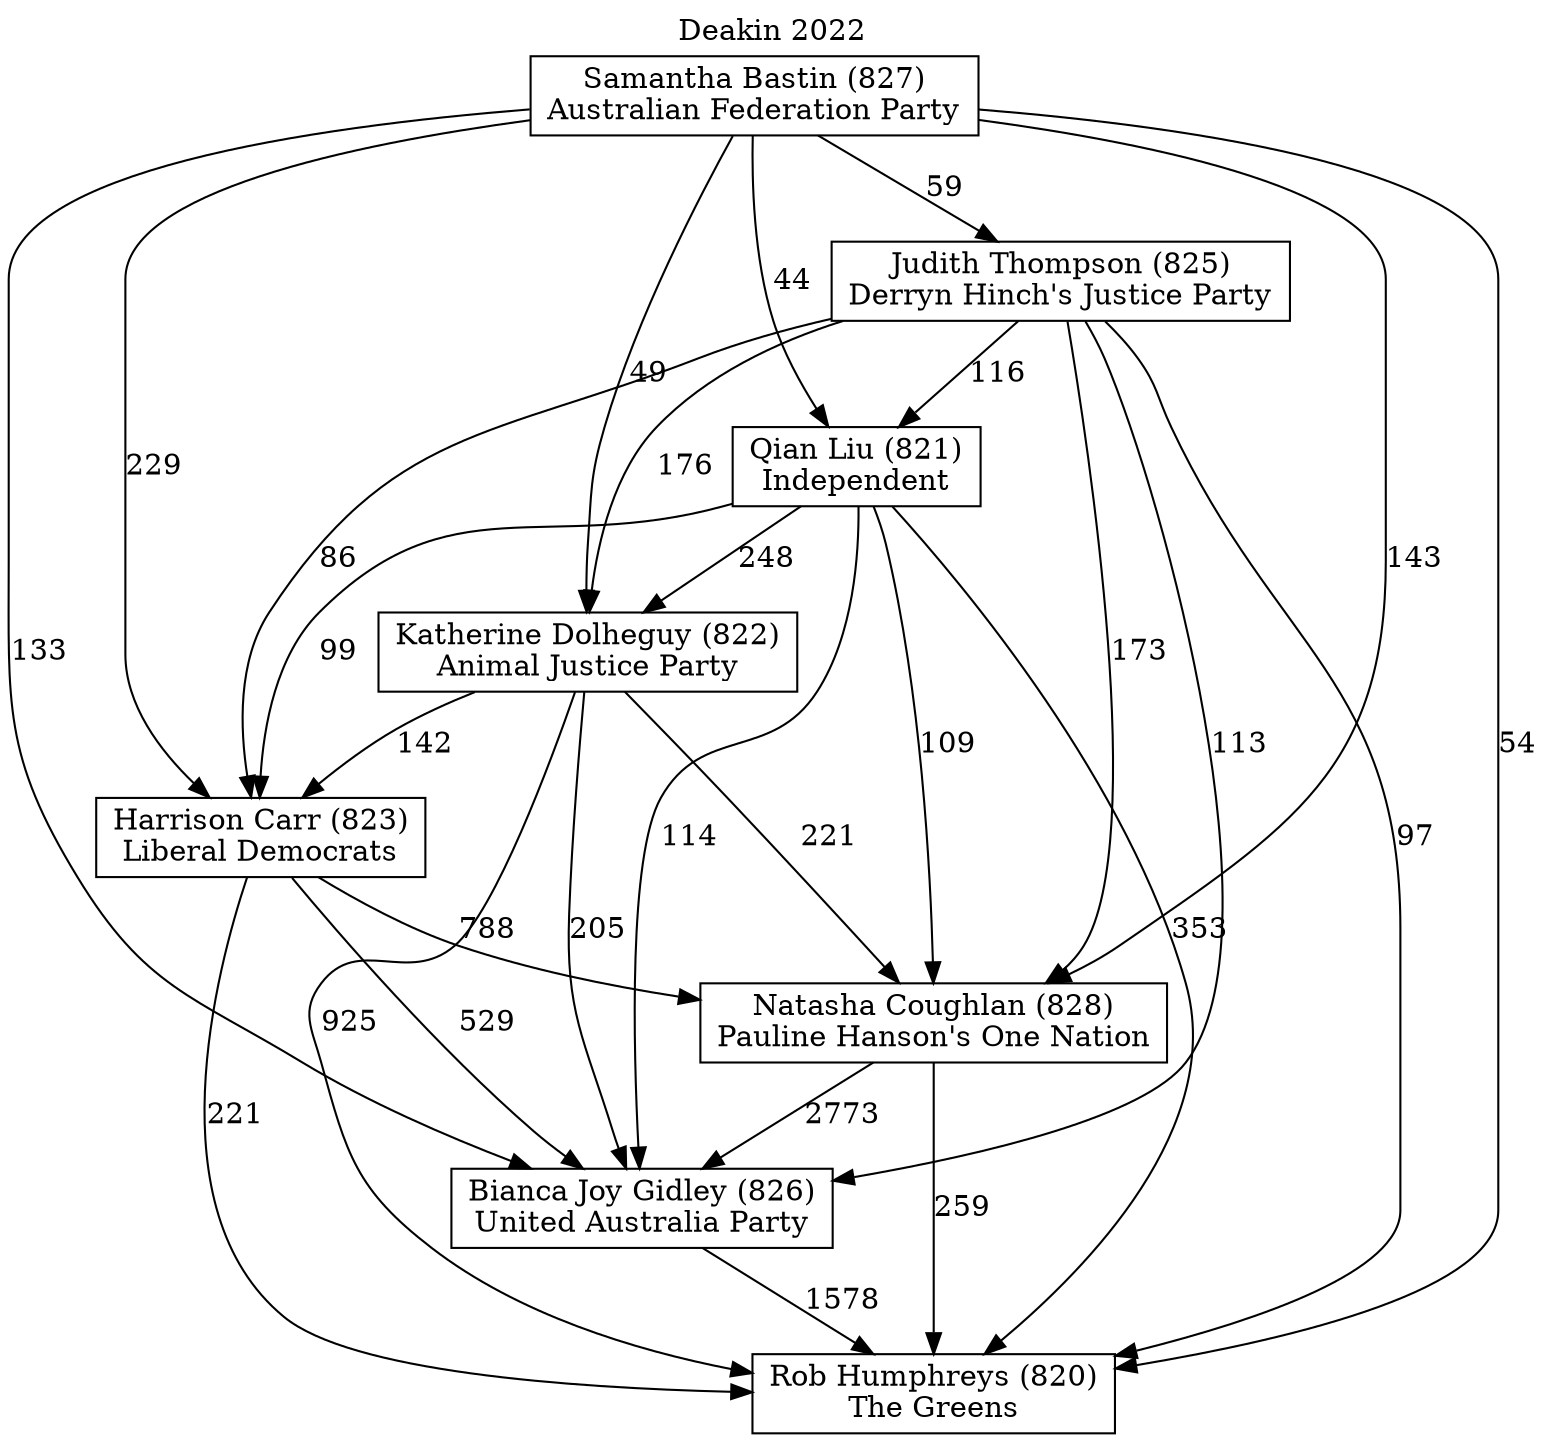 // House preference flow
digraph "Rob Humphreys (820)_Deakin_2022" {
	graph [label="Deakin 2022" labelloc=t]
	node [shape=box]
	"Rob Humphreys (820)" [label="Rob Humphreys (820)
The Greens"]
	"Bianca Joy Gidley (826)" [label="Bianca Joy Gidley (826)
United Australia Party"]
	"Natasha Coughlan (828)" [label="Natasha Coughlan (828)
Pauline Hanson's One Nation"]
	"Harrison Carr (823)" [label="Harrison Carr (823)
Liberal Democrats"]
	"Katherine Dolheguy (822)" [label="Katherine Dolheguy (822)
Animal Justice Party"]
	"Qian Liu (821)" [label="Qian Liu (821)
Independent"]
	"Judith Thompson (825)" [label="Judith Thompson (825)
Derryn Hinch's Justice Party"]
	"Samantha Bastin (827)" [label="Samantha Bastin (827)
Australian Federation Party"]
	"Rob Humphreys (820)" [label="Rob Humphreys (820)
The Greens"]
	"Natasha Coughlan (828)" [label="Natasha Coughlan (828)
Pauline Hanson's One Nation"]
	"Harrison Carr (823)" [label="Harrison Carr (823)
Liberal Democrats"]
	"Katherine Dolheguy (822)" [label="Katherine Dolheguy (822)
Animal Justice Party"]
	"Qian Liu (821)" [label="Qian Liu (821)
Independent"]
	"Judith Thompson (825)" [label="Judith Thompson (825)
Derryn Hinch's Justice Party"]
	"Samantha Bastin (827)" [label="Samantha Bastin (827)
Australian Federation Party"]
	"Rob Humphreys (820)" [label="Rob Humphreys (820)
The Greens"]
	"Harrison Carr (823)" [label="Harrison Carr (823)
Liberal Democrats"]
	"Katherine Dolheguy (822)" [label="Katherine Dolheguy (822)
Animal Justice Party"]
	"Qian Liu (821)" [label="Qian Liu (821)
Independent"]
	"Judith Thompson (825)" [label="Judith Thompson (825)
Derryn Hinch's Justice Party"]
	"Samantha Bastin (827)" [label="Samantha Bastin (827)
Australian Federation Party"]
	"Rob Humphreys (820)" [label="Rob Humphreys (820)
The Greens"]
	"Katherine Dolheguy (822)" [label="Katherine Dolheguy (822)
Animal Justice Party"]
	"Qian Liu (821)" [label="Qian Liu (821)
Independent"]
	"Judith Thompson (825)" [label="Judith Thompson (825)
Derryn Hinch's Justice Party"]
	"Samantha Bastin (827)" [label="Samantha Bastin (827)
Australian Federation Party"]
	"Rob Humphreys (820)" [label="Rob Humphreys (820)
The Greens"]
	"Qian Liu (821)" [label="Qian Liu (821)
Independent"]
	"Judith Thompson (825)" [label="Judith Thompson (825)
Derryn Hinch's Justice Party"]
	"Samantha Bastin (827)" [label="Samantha Bastin (827)
Australian Federation Party"]
	"Rob Humphreys (820)" [label="Rob Humphreys (820)
The Greens"]
	"Judith Thompson (825)" [label="Judith Thompson (825)
Derryn Hinch's Justice Party"]
	"Samantha Bastin (827)" [label="Samantha Bastin (827)
Australian Federation Party"]
	"Rob Humphreys (820)" [label="Rob Humphreys (820)
The Greens"]
	"Samantha Bastin (827)" [label="Samantha Bastin (827)
Australian Federation Party"]
	"Samantha Bastin (827)" [label="Samantha Bastin (827)
Australian Federation Party"]
	"Judith Thompson (825)" [label="Judith Thompson (825)
Derryn Hinch's Justice Party"]
	"Samantha Bastin (827)" [label="Samantha Bastin (827)
Australian Federation Party"]
	"Samantha Bastin (827)" [label="Samantha Bastin (827)
Australian Federation Party"]
	"Qian Liu (821)" [label="Qian Liu (821)
Independent"]
	"Judith Thompson (825)" [label="Judith Thompson (825)
Derryn Hinch's Justice Party"]
	"Samantha Bastin (827)" [label="Samantha Bastin (827)
Australian Federation Party"]
	"Qian Liu (821)" [label="Qian Liu (821)
Independent"]
	"Samantha Bastin (827)" [label="Samantha Bastin (827)
Australian Federation Party"]
	"Samantha Bastin (827)" [label="Samantha Bastin (827)
Australian Federation Party"]
	"Judith Thompson (825)" [label="Judith Thompson (825)
Derryn Hinch's Justice Party"]
	"Samantha Bastin (827)" [label="Samantha Bastin (827)
Australian Federation Party"]
	"Samantha Bastin (827)" [label="Samantha Bastin (827)
Australian Federation Party"]
	"Katherine Dolheguy (822)" [label="Katherine Dolheguy (822)
Animal Justice Party"]
	"Qian Liu (821)" [label="Qian Liu (821)
Independent"]
	"Judith Thompson (825)" [label="Judith Thompson (825)
Derryn Hinch's Justice Party"]
	"Samantha Bastin (827)" [label="Samantha Bastin (827)
Australian Federation Party"]
	"Katherine Dolheguy (822)" [label="Katherine Dolheguy (822)
Animal Justice Party"]
	"Judith Thompson (825)" [label="Judith Thompson (825)
Derryn Hinch's Justice Party"]
	"Samantha Bastin (827)" [label="Samantha Bastin (827)
Australian Federation Party"]
	"Katherine Dolheguy (822)" [label="Katherine Dolheguy (822)
Animal Justice Party"]
	"Samantha Bastin (827)" [label="Samantha Bastin (827)
Australian Federation Party"]
	"Samantha Bastin (827)" [label="Samantha Bastin (827)
Australian Federation Party"]
	"Judith Thompson (825)" [label="Judith Thompson (825)
Derryn Hinch's Justice Party"]
	"Samantha Bastin (827)" [label="Samantha Bastin (827)
Australian Federation Party"]
	"Samantha Bastin (827)" [label="Samantha Bastin (827)
Australian Federation Party"]
	"Qian Liu (821)" [label="Qian Liu (821)
Independent"]
	"Judith Thompson (825)" [label="Judith Thompson (825)
Derryn Hinch's Justice Party"]
	"Samantha Bastin (827)" [label="Samantha Bastin (827)
Australian Federation Party"]
	"Qian Liu (821)" [label="Qian Liu (821)
Independent"]
	"Samantha Bastin (827)" [label="Samantha Bastin (827)
Australian Federation Party"]
	"Samantha Bastin (827)" [label="Samantha Bastin (827)
Australian Federation Party"]
	"Judith Thompson (825)" [label="Judith Thompson (825)
Derryn Hinch's Justice Party"]
	"Samantha Bastin (827)" [label="Samantha Bastin (827)
Australian Federation Party"]
	"Samantha Bastin (827)" [label="Samantha Bastin (827)
Australian Federation Party"]
	"Harrison Carr (823)" [label="Harrison Carr (823)
Liberal Democrats"]
	"Katherine Dolheguy (822)" [label="Katherine Dolheguy (822)
Animal Justice Party"]
	"Qian Liu (821)" [label="Qian Liu (821)
Independent"]
	"Judith Thompson (825)" [label="Judith Thompson (825)
Derryn Hinch's Justice Party"]
	"Samantha Bastin (827)" [label="Samantha Bastin (827)
Australian Federation Party"]
	"Harrison Carr (823)" [label="Harrison Carr (823)
Liberal Democrats"]
	"Qian Liu (821)" [label="Qian Liu (821)
Independent"]
	"Judith Thompson (825)" [label="Judith Thompson (825)
Derryn Hinch's Justice Party"]
	"Samantha Bastin (827)" [label="Samantha Bastin (827)
Australian Federation Party"]
	"Harrison Carr (823)" [label="Harrison Carr (823)
Liberal Democrats"]
	"Judith Thompson (825)" [label="Judith Thompson (825)
Derryn Hinch's Justice Party"]
	"Samantha Bastin (827)" [label="Samantha Bastin (827)
Australian Federation Party"]
	"Harrison Carr (823)" [label="Harrison Carr (823)
Liberal Democrats"]
	"Samantha Bastin (827)" [label="Samantha Bastin (827)
Australian Federation Party"]
	"Samantha Bastin (827)" [label="Samantha Bastin (827)
Australian Federation Party"]
	"Judith Thompson (825)" [label="Judith Thompson (825)
Derryn Hinch's Justice Party"]
	"Samantha Bastin (827)" [label="Samantha Bastin (827)
Australian Federation Party"]
	"Samantha Bastin (827)" [label="Samantha Bastin (827)
Australian Federation Party"]
	"Qian Liu (821)" [label="Qian Liu (821)
Independent"]
	"Judith Thompson (825)" [label="Judith Thompson (825)
Derryn Hinch's Justice Party"]
	"Samantha Bastin (827)" [label="Samantha Bastin (827)
Australian Federation Party"]
	"Qian Liu (821)" [label="Qian Liu (821)
Independent"]
	"Samantha Bastin (827)" [label="Samantha Bastin (827)
Australian Federation Party"]
	"Samantha Bastin (827)" [label="Samantha Bastin (827)
Australian Federation Party"]
	"Judith Thompson (825)" [label="Judith Thompson (825)
Derryn Hinch's Justice Party"]
	"Samantha Bastin (827)" [label="Samantha Bastin (827)
Australian Federation Party"]
	"Samantha Bastin (827)" [label="Samantha Bastin (827)
Australian Federation Party"]
	"Katherine Dolheguy (822)" [label="Katherine Dolheguy (822)
Animal Justice Party"]
	"Qian Liu (821)" [label="Qian Liu (821)
Independent"]
	"Judith Thompson (825)" [label="Judith Thompson (825)
Derryn Hinch's Justice Party"]
	"Samantha Bastin (827)" [label="Samantha Bastin (827)
Australian Federation Party"]
	"Katherine Dolheguy (822)" [label="Katherine Dolheguy (822)
Animal Justice Party"]
	"Judith Thompson (825)" [label="Judith Thompson (825)
Derryn Hinch's Justice Party"]
	"Samantha Bastin (827)" [label="Samantha Bastin (827)
Australian Federation Party"]
	"Katherine Dolheguy (822)" [label="Katherine Dolheguy (822)
Animal Justice Party"]
	"Samantha Bastin (827)" [label="Samantha Bastin (827)
Australian Federation Party"]
	"Samantha Bastin (827)" [label="Samantha Bastin (827)
Australian Federation Party"]
	"Judith Thompson (825)" [label="Judith Thompson (825)
Derryn Hinch's Justice Party"]
	"Samantha Bastin (827)" [label="Samantha Bastin (827)
Australian Federation Party"]
	"Samantha Bastin (827)" [label="Samantha Bastin (827)
Australian Federation Party"]
	"Qian Liu (821)" [label="Qian Liu (821)
Independent"]
	"Judith Thompson (825)" [label="Judith Thompson (825)
Derryn Hinch's Justice Party"]
	"Samantha Bastin (827)" [label="Samantha Bastin (827)
Australian Federation Party"]
	"Qian Liu (821)" [label="Qian Liu (821)
Independent"]
	"Samantha Bastin (827)" [label="Samantha Bastin (827)
Australian Federation Party"]
	"Samantha Bastin (827)" [label="Samantha Bastin (827)
Australian Federation Party"]
	"Judith Thompson (825)" [label="Judith Thompson (825)
Derryn Hinch's Justice Party"]
	"Samantha Bastin (827)" [label="Samantha Bastin (827)
Australian Federation Party"]
	"Samantha Bastin (827)" [label="Samantha Bastin (827)
Australian Federation Party"]
	"Natasha Coughlan (828)" [label="Natasha Coughlan (828)
Pauline Hanson's One Nation"]
	"Harrison Carr (823)" [label="Harrison Carr (823)
Liberal Democrats"]
	"Katherine Dolheguy (822)" [label="Katherine Dolheguy (822)
Animal Justice Party"]
	"Qian Liu (821)" [label="Qian Liu (821)
Independent"]
	"Judith Thompson (825)" [label="Judith Thompson (825)
Derryn Hinch's Justice Party"]
	"Samantha Bastin (827)" [label="Samantha Bastin (827)
Australian Federation Party"]
	"Natasha Coughlan (828)" [label="Natasha Coughlan (828)
Pauline Hanson's One Nation"]
	"Katherine Dolheguy (822)" [label="Katherine Dolheguy (822)
Animal Justice Party"]
	"Qian Liu (821)" [label="Qian Liu (821)
Independent"]
	"Judith Thompson (825)" [label="Judith Thompson (825)
Derryn Hinch's Justice Party"]
	"Samantha Bastin (827)" [label="Samantha Bastin (827)
Australian Federation Party"]
	"Natasha Coughlan (828)" [label="Natasha Coughlan (828)
Pauline Hanson's One Nation"]
	"Qian Liu (821)" [label="Qian Liu (821)
Independent"]
	"Judith Thompson (825)" [label="Judith Thompson (825)
Derryn Hinch's Justice Party"]
	"Samantha Bastin (827)" [label="Samantha Bastin (827)
Australian Federation Party"]
	"Natasha Coughlan (828)" [label="Natasha Coughlan (828)
Pauline Hanson's One Nation"]
	"Judith Thompson (825)" [label="Judith Thompson (825)
Derryn Hinch's Justice Party"]
	"Samantha Bastin (827)" [label="Samantha Bastin (827)
Australian Federation Party"]
	"Natasha Coughlan (828)" [label="Natasha Coughlan (828)
Pauline Hanson's One Nation"]
	"Samantha Bastin (827)" [label="Samantha Bastin (827)
Australian Federation Party"]
	"Samantha Bastin (827)" [label="Samantha Bastin (827)
Australian Federation Party"]
	"Judith Thompson (825)" [label="Judith Thompson (825)
Derryn Hinch's Justice Party"]
	"Samantha Bastin (827)" [label="Samantha Bastin (827)
Australian Federation Party"]
	"Samantha Bastin (827)" [label="Samantha Bastin (827)
Australian Federation Party"]
	"Qian Liu (821)" [label="Qian Liu (821)
Independent"]
	"Judith Thompson (825)" [label="Judith Thompson (825)
Derryn Hinch's Justice Party"]
	"Samantha Bastin (827)" [label="Samantha Bastin (827)
Australian Federation Party"]
	"Qian Liu (821)" [label="Qian Liu (821)
Independent"]
	"Samantha Bastin (827)" [label="Samantha Bastin (827)
Australian Federation Party"]
	"Samantha Bastin (827)" [label="Samantha Bastin (827)
Australian Federation Party"]
	"Judith Thompson (825)" [label="Judith Thompson (825)
Derryn Hinch's Justice Party"]
	"Samantha Bastin (827)" [label="Samantha Bastin (827)
Australian Federation Party"]
	"Samantha Bastin (827)" [label="Samantha Bastin (827)
Australian Federation Party"]
	"Katherine Dolheguy (822)" [label="Katherine Dolheguy (822)
Animal Justice Party"]
	"Qian Liu (821)" [label="Qian Liu (821)
Independent"]
	"Judith Thompson (825)" [label="Judith Thompson (825)
Derryn Hinch's Justice Party"]
	"Samantha Bastin (827)" [label="Samantha Bastin (827)
Australian Federation Party"]
	"Katherine Dolheguy (822)" [label="Katherine Dolheguy (822)
Animal Justice Party"]
	"Judith Thompson (825)" [label="Judith Thompson (825)
Derryn Hinch's Justice Party"]
	"Samantha Bastin (827)" [label="Samantha Bastin (827)
Australian Federation Party"]
	"Katherine Dolheguy (822)" [label="Katherine Dolheguy (822)
Animal Justice Party"]
	"Samantha Bastin (827)" [label="Samantha Bastin (827)
Australian Federation Party"]
	"Samantha Bastin (827)" [label="Samantha Bastin (827)
Australian Federation Party"]
	"Judith Thompson (825)" [label="Judith Thompson (825)
Derryn Hinch's Justice Party"]
	"Samantha Bastin (827)" [label="Samantha Bastin (827)
Australian Federation Party"]
	"Samantha Bastin (827)" [label="Samantha Bastin (827)
Australian Federation Party"]
	"Qian Liu (821)" [label="Qian Liu (821)
Independent"]
	"Judith Thompson (825)" [label="Judith Thompson (825)
Derryn Hinch's Justice Party"]
	"Samantha Bastin (827)" [label="Samantha Bastin (827)
Australian Federation Party"]
	"Qian Liu (821)" [label="Qian Liu (821)
Independent"]
	"Samantha Bastin (827)" [label="Samantha Bastin (827)
Australian Federation Party"]
	"Samantha Bastin (827)" [label="Samantha Bastin (827)
Australian Federation Party"]
	"Judith Thompson (825)" [label="Judith Thompson (825)
Derryn Hinch's Justice Party"]
	"Samantha Bastin (827)" [label="Samantha Bastin (827)
Australian Federation Party"]
	"Samantha Bastin (827)" [label="Samantha Bastin (827)
Australian Federation Party"]
	"Harrison Carr (823)" [label="Harrison Carr (823)
Liberal Democrats"]
	"Katherine Dolheguy (822)" [label="Katherine Dolheguy (822)
Animal Justice Party"]
	"Qian Liu (821)" [label="Qian Liu (821)
Independent"]
	"Judith Thompson (825)" [label="Judith Thompson (825)
Derryn Hinch's Justice Party"]
	"Samantha Bastin (827)" [label="Samantha Bastin (827)
Australian Federation Party"]
	"Harrison Carr (823)" [label="Harrison Carr (823)
Liberal Democrats"]
	"Qian Liu (821)" [label="Qian Liu (821)
Independent"]
	"Judith Thompson (825)" [label="Judith Thompson (825)
Derryn Hinch's Justice Party"]
	"Samantha Bastin (827)" [label="Samantha Bastin (827)
Australian Federation Party"]
	"Harrison Carr (823)" [label="Harrison Carr (823)
Liberal Democrats"]
	"Judith Thompson (825)" [label="Judith Thompson (825)
Derryn Hinch's Justice Party"]
	"Samantha Bastin (827)" [label="Samantha Bastin (827)
Australian Federation Party"]
	"Harrison Carr (823)" [label="Harrison Carr (823)
Liberal Democrats"]
	"Samantha Bastin (827)" [label="Samantha Bastin (827)
Australian Federation Party"]
	"Samantha Bastin (827)" [label="Samantha Bastin (827)
Australian Federation Party"]
	"Judith Thompson (825)" [label="Judith Thompson (825)
Derryn Hinch's Justice Party"]
	"Samantha Bastin (827)" [label="Samantha Bastin (827)
Australian Federation Party"]
	"Samantha Bastin (827)" [label="Samantha Bastin (827)
Australian Federation Party"]
	"Qian Liu (821)" [label="Qian Liu (821)
Independent"]
	"Judith Thompson (825)" [label="Judith Thompson (825)
Derryn Hinch's Justice Party"]
	"Samantha Bastin (827)" [label="Samantha Bastin (827)
Australian Federation Party"]
	"Qian Liu (821)" [label="Qian Liu (821)
Independent"]
	"Samantha Bastin (827)" [label="Samantha Bastin (827)
Australian Federation Party"]
	"Samantha Bastin (827)" [label="Samantha Bastin (827)
Australian Federation Party"]
	"Judith Thompson (825)" [label="Judith Thompson (825)
Derryn Hinch's Justice Party"]
	"Samantha Bastin (827)" [label="Samantha Bastin (827)
Australian Federation Party"]
	"Samantha Bastin (827)" [label="Samantha Bastin (827)
Australian Federation Party"]
	"Katherine Dolheguy (822)" [label="Katherine Dolheguy (822)
Animal Justice Party"]
	"Qian Liu (821)" [label="Qian Liu (821)
Independent"]
	"Judith Thompson (825)" [label="Judith Thompson (825)
Derryn Hinch's Justice Party"]
	"Samantha Bastin (827)" [label="Samantha Bastin (827)
Australian Federation Party"]
	"Katherine Dolheguy (822)" [label="Katherine Dolheguy (822)
Animal Justice Party"]
	"Judith Thompson (825)" [label="Judith Thompson (825)
Derryn Hinch's Justice Party"]
	"Samantha Bastin (827)" [label="Samantha Bastin (827)
Australian Federation Party"]
	"Katherine Dolheguy (822)" [label="Katherine Dolheguy (822)
Animal Justice Party"]
	"Samantha Bastin (827)" [label="Samantha Bastin (827)
Australian Federation Party"]
	"Samantha Bastin (827)" [label="Samantha Bastin (827)
Australian Federation Party"]
	"Judith Thompson (825)" [label="Judith Thompson (825)
Derryn Hinch's Justice Party"]
	"Samantha Bastin (827)" [label="Samantha Bastin (827)
Australian Federation Party"]
	"Samantha Bastin (827)" [label="Samantha Bastin (827)
Australian Federation Party"]
	"Qian Liu (821)" [label="Qian Liu (821)
Independent"]
	"Judith Thompson (825)" [label="Judith Thompson (825)
Derryn Hinch's Justice Party"]
	"Samantha Bastin (827)" [label="Samantha Bastin (827)
Australian Federation Party"]
	"Qian Liu (821)" [label="Qian Liu (821)
Independent"]
	"Samantha Bastin (827)" [label="Samantha Bastin (827)
Australian Federation Party"]
	"Samantha Bastin (827)" [label="Samantha Bastin (827)
Australian Federation Party"]
	"Judith Thompson (825)" [label="Judith Thompson (825)
Derryn Hinch's Justice Party"]
	"Samantha Bastin (827)" [label="Samantha Bastin (827)
Australian Federation Party"]
	"Samantha Bastin (827)" [label="Samantha Bastin (827)
Australian Federation Party"]
	"Bianca Joy Gidley (826)" [label="Bianca Joy Gidley (826)
United Australia Party"]
	"Natasha Coughlan (828)" [label="Natasha Coughlan (828)
Pauline Hanson's One Nation"]
	"Harrison Carr (823)" [label="Harrison Carr (823)
Liberal Democrats"]
	"Katherine Dolheguy (822)" [label="Katherine Dolheguy (822)
Animal Justice Party"]
	"Qian Liu (821)" [label="Qian Liu (821)
Independent"]
	"Judith Thompson (825)" [label="Judith Thompson (825)
Derryn Hinch's Justice Party"]
	"Samantha Bastin (827)" [label="Samantha Bastin (827)
Australian Federation Party"]
	"Bianca Joy Gidley (826)" [label="Bianca Joy Gidley (826)
United Australia Party"]
	"Harrison Carr (823)" [label="Harrison Carr (823)
Liberal Democrats"]
	"Katherine Dolheguy (822)" [label="Katherine Dolheguy (822)
Animal Justice Party"]
	"Qian Liu (821)" [label="Qian Liu (821)
Independent"]
	"Judith Thompson (825)" [label="Judith Thompson (825)
Derryn Hinch's Justice Party"]
	"Samantha Bastin (827)" [label="Samantha Bastin (827)
Australian Federation Party"]
	"Bianca Joy Gidley (826)" [label="Bianca Joy Gidley (826)
United Australia Party"]
	"Katherine Dolheguy (822)" [label="Katherine Dolheguy (822)
Animal Justice Party"]
	"Qian Liu (821)" [label="Qian Liu (821)
Independent"]
	"Judith Thompson (825)" [label="Judith Thompson (825)
Derryn Hinch's Justice Party"]
	"Samantha Bastin (827)" [label="Samantha Bastin (827)
Australian Federation Party"]
	"Bianca Joy Gidley (826)" [label="Bianca Joy Gidley (826)
United Australia Party"]
	"Qian Liu (821)" [label="Qian Liu (821)
Independent"]
	"Judith Thompson (825)" [label="Judith Thompson (825)
Derryn Hinch's Justice Party"]
	"Samantha Bastin (827)" [label="Samantha Bastin (827)
Australian Federation Party"]
	"Bianca Joy Gidley (826)" [label="Bianca Joy Gidley (826)
United Australia Party"]
	"Judith Thompson (825)" [label="Judith Thompson (825)
Derryn Hinch's Justice Party"]
	"Samantha Bastin (827)" [label="Samantha Bastin (827)
Australian Federation Party"]
	"Bianca Joy Gidley (826)" [label="Bianca Joy Gidley (826)
United Australia Party"]
	"Samantha Bastin (827)" [label="Samantha Bastin (827)
Australian Federation Party"]
	"Samantha Bastin (827)" [label="Samantha Bastin (827)
Australian Federation Party"]
	"Judith Thompson (825)" [label="Judith Thompson (825)
Derryn Hinch's Justice Party"]
	"Samantha Bastin (827)" [label="Samantha Bastin (827)
Australian Federation Party"]
	"Samantha Bastin (827)" [label="Samantha Bastin (827)
Australian Federation Party"]
	"Qian Liu (821)" [label="Qian Liu (821)
Independent"]
	"Judith Thompson (825)" [label="Judith Thompson (825)
Derryn Hinch's Justice Party"]
	"Samantha Bastin (827)" [label="Samantha Bastin (827)
Australian Federation Party"]
	"Qian Liu (821)" [label="Qian Liu (821)
Independent"]
	"Samantha Bastin (827)" [label="Samantha Bastin (827)
Australian Federation Party"]
	"Samantha Bastin (827)" [label="Samantha Bastin (827)
Australian Federation Party"]
	"Judith Thompson (825)" [label="Judith Thompson (825)
Derryn Hinch's Justice Party"]
	"Samantha Bastin (827)" [label="Samantha Bastin (827)
Australian Federation Party"]
	"Samantha Bastin (827)" [label="Samantha Bastin (827)
Australian Federation Party"]
	"Katherine Dolheguy (822)" [label="Katherine Dolheguy (822)
Animal Justice Party"]
	"Qian Liu (821)" [label="Qian Liu (821)
Independent"]
	"Judith Thompson (825)" [label="Judith Thompson (825)
Derryn Hinch's Justice Party"]
	"Samantha Bastin (827)" [label="Samantha Bastin (827)
Australian Federation Party"]
	"Katherine Dolheguy (822)" [label="Katherine Dolheguy (822)
Animal Justice Party"]
	"Judith Thompson (825)" [label="Judith Thompson (825)
Derryn Hinch's Justice Party"]
	"Samantha Bastin (827)" [label="Samantha Bastin (827)
Australian Federation Party"]
	"Katherine Dolheguy (822)" [label="Katherine Dolheguy (822)
Animal Justice Party"]
	"Samantha Bastin (827)" [label="Samantha Bastin (827)
Australian Federation Party"]
	"Samantha Bastin (827)" [label="Samantha Bastin (827)
Australian Federation Party"]
	"Judith Thompson (825)" [label="Judith Thompson (825)
Derryn Hinch's Justice Party"]
	"Samantha Bastin (827)" [label="Samantha Bastin (827)
Australian Federation Party"]
	"Samantha Bastin (827)" [label="Samantha Bastin (827)
Australian Federation Party"]
	"Qian Liu (821)" [label="Qian Liu (821)
Independent"]
	"Judith Thompson (825)" [label="Judith Thompson (825)
Derryn Hinch's Justice Party"]
	"Samantha Bastin (827)" [label="Samantha Bastin (827)
Australian Federation Party"]
	"Qian Liu (821)" [label="Qian Liu (821)
Independent"]
	"Samantha Bastin (827)" [label="Samantha Bastin (827)
Australian Federation Party"]
	"Samantha Bastin (827)" [label="Samantha Bastin (827)
Australian Federation Party"]
	"Judith Thompson (825)" [label="Judith Thompson (825)
Derryn Hinch's Justice Party"]
	"Samantha Bastin (827)" [label="Samantha Bastin (827)
Australian Federation Party"]
	"Samantha Bastin (827)" [label="Samantha Bastin (827)
Australian Federation Party"]
	"Harrison Carr (823)" [label="Harrison Carr (823)
Liberal Democrats"]
	"Katherine Dolheguy (822)" [label="Katherine Dolheguy (822)
Animal Justice Party"]
	"Qian Liu (821)" [label="Qian Liu (821)
Independent"]
	"Judith Thompson (825)" [label="Judith Thompson (825)
Derryn Hinch's Justice Party"]
	"Samantha Bastin (827)" [label="Samantha Bastin (827)
Australian Federation Party"]
	"Harrison Carr (823)" [label="Harrison Carr (823)
Liberal Democrats"]
	"Qian Liu (821)" [label="Qian Liu (821)
Independent"]
	"Judith Thompson (825)" [label="Judith Thompson (825)
Derryn Hinch's Justice Party"]
	"Samantha Bastin (827)" [label="Samantha Bastin (827)
Australian Federation Party"]
	"Harrison Carr (823)" [label="Harrison Carr (823)
Liberal Democrats"]
	"Judith Thompson (825)" [label="Judith Thompson (825)
Derryn Hinch's Justice Party"]
	"Samantha Bastin (827)" [label="Samantha Bastin (827)
Australian Federation Party"]
	"Harrison Carr (823)" [label="Harrison Carr (823)
Liberal Democrats"]
	"Samantha Bastin (827)" [label="Samantha Bastin (827)
Australian Federation Party"]
	"Samantha Bastin (827)" [label="Samantha Bastin (827)
Australian Federation Party"]
	"Judith Thompson (825)" [label="Judith Thompson (825)
Derryn Hinch's Justice Party"]
	"Samantha Bastin (827)" [label="Samantha Bastin (827)
Australian Federation Party"]
	"Samantha Bastin (827)" [label="Samantha Bastin (827)
Australian Federation Party"]
	"Qian Liu (821)" [label="Qian Liu (821)
Independent"]
	"Judith Thompson (825)" [label="Judith Thompson (825)
Derryn Hinch's Justice Party"]
	"Samantha Bastin (827)" [label="Samantha Bastin (827)
Australian Federation Party"]
	"Qian Liu (821)" [label="Qian Liu (821)
Independent"]
	"Samantha Bastin (827)" [label="Samantha Bastin (827)
Australian Federation Party"]
	"Samantha Bastin (827)" [label="Samantha Bastin (827)
Australian Federation Party"]
	"Judith Thompson (825)" [label="Judith Thompson (825)
Derryn Hinch's Justice Party"]
	"Samantha Bastin (827)" [label="Samantha Bastin (827)
Australian Federation Party"]
	"Samantha Bastin (827)" [label="Samantha Bastin (827)
Australian Federation Party"]
	"Katherine Dolheguy (822)" [label="Katherine Dolheguy (822)
Animal Justice Party"]
	"Qian Liu (821)" [label="Qian Liu (821)
Independent"]
	"Judith Thompson (825)" [label="Judith Thompson (825)
Derryn Hinch's Justice Party"]
	"Samantha Bastin (827)" [label="Samantha Bastin (827)
Australian Federation Party"]
	"Katherine Dolheguy (822)" [label="Katherine Dolheguy (822)
Animal Justice Party"]
	"Judith Thompson (825)" [label="Judith Thompson (825)
Derryn Hinch's Justice Party"]
	"Samantha Bastin (827)" [label="Samantha Bastin (827)
Australian Federation Party"]
	"Katherine Dolheguy (822)" [label="Katherine Dolheguy (822)
Animal Justice Party"]
	"Samantha Bastin (827)" [label="Samantha Bastin (827)
Australian Federation Party"]
	"Samantha Bastin (827)" [label="Samantha Bastin (827)
Australian Federation Party"]
	"Judith Thompson (825)" [label="Judith Thompson (825)
Derryn Hinch's Justice Party"]
	"Samantha Bastin (827)" [label="Samantha Bastin (827)
Australian Federation Party"]
	"Samantha Bastin (827)" [label="Samantha Bastin (827)
Australian Federation Party"]
	"Qian Liu (821)" [label="Qian Liu (821)
Independent"]
	"Judith Thompson (825)" [label="Judith Thompson (825)
Derryn Hinch's Justice Party"]
	"Samantha Bastin (827)" [label="Samantha Bastin (827)
Australian Federation Party"]
	"Qian Liu (821)" [label="Qian Liu (821)
Independent"]
	"Samantha Bastin (827)" [label="Samantha Bastin (827)
Australian Federation Party"]
	"Samantha Bastin (827)" [label="Samantha Bastin (827)
Australian Federation Party"]
	"Judith Thompson (825)" [label="Judith Thompson (825)
Derryn Hinch's Justice Party"]
	"Samantha Bastin (827)" [label="Samantha Bastin (827)
Australian Federation Party"]
	"Samantha Bastin (827)" [label="Samantha Bastin (827)
Australian Federation Party"]
	"Natasha Coughlan (828)" [label="Natasha Coughlan (828)
Pauline Hanson's One Nation"]
	"Harrison Carr (823)" [label="Harrison Carr (823)
Liberal Democrats"]
	"Katherine Dolheguy (822)" [label="Katherine Dolheguy (822)
Animal Justice Party"]
	"Qian Liu (821)" [label="Qian Liu (821)
Independent"]
	"Judith Thompson (825)" [label="Judith Thompson (825)
Derryn Hinch's Justice Party"]
	"Samantha Bastin (827)" [label="Samantha Bastin (827)
Australian Federation Party"]
	"Natasha Coughlan (828)" [label="Natasha Coughlan (828)
Pauline Hanson's One Nation"]
	"Katherine Dolheguy (822)" [label="Katherine Dolheguy (822)
Animal Justice Party"]
	"Qian Liu (821)" [label="Qian Liu (821)
Independent"]
	"Judith Thompson (825)" [label="Judith Thompson (825)
Derryn Hinch's Justice Party"]
	"Samantha Bastin (827)" [label="Samantha Bastin (827)
Australian Federation Party"]
	"Natasha Coughlan (828)" [label="Natasha Coughlan (828)
Pauline Hanson's One Nation"]
	"Qian Liu (821)" [label="Qian Liu (821)
Independent"]
	"Judith Thompson (825)" [label="Judith Thompson (825)
Derryn Hinch's Justice Party"]
	"Samantha Bastin (827)" [label="Samantha Bastin (827)
Australian Federation Party"]
	"Natasha Coughlan (828)" [label="Natasha Coughlan (828)
Pauline Hanson's One Nation"]
	"Judith Thompson (825)" [label="Judith Thompson (825)
Derryn Hinch's Justice Party"]
	"Samantha Bastin (827)" [label="Samantha Bastin (827)
Australian Federation Party"]
	"Natasha Coughlan (828)" [label="Natasha Coughlan (828)
Pauline Hanson's One Nation"]
	"Samantha Bastin (827)" [label="Samantha Bastin (827)
Australian Federation Party"]
	"Samantha Bastin (827)" [label="Samantha Bastin (827)
Australian Federation Party"]
	"Judith Thompson (825)" [label="Judith Thompson (825)
Derryn Hinch's Justice Party"]
	"Samantha Bastin (827)" [label="Samantha Bastin (827)
Australian Federation Party"]
	"Samantha Bastin (827)" [label="Samantha Bastin (827)
Australian Federation Party"]
	"Qian Liu (821)" [label="Qian Liu (821)
Independent"]
	"Judith Thompson (825)" [label="Judith Thompson (825)
Derryn Hinch's Justice Party"]
	"Samantha Bastin (827)" [label="Samantha Bastin (827)
Australian Federation Party"]
	"Qian Liu (821)" [label="Qian Liu (821)
Independent"]
	"Samantha Bastin (827)" [label="Samantha Bastin (827)
Australian Federation Party"]
	"Samantha Bastin (827)" [label="Samantha Bastin (827)
Australian Federation Party"]
	"Judith Thompson (825)" [label="Judith Thompson (825)
Derryn Hinch's Justice Party"]
	"Samantha Bastin (827)" [label="Samantha Bastin (827)
Australian Federation Party"]
	"Samantha Bastin (827)" [label="Samantha Bastin (827)
Australian Federation Party"]
	"Katherine Dolheguy (822)" [label="Katherine Dolheguy (822)
Animal Justice Party"]
	"Qian Liu (821)" [label="Qian Liu (821)
Independent"]
	"Judith Thompson (825)" [label="Judith Thompson (825)
Derryn Hinch's Justice Party"]
	"Samantha Bastin (827)" [label="Samantha Bastin (827)
Australian Federation Party"]
	"Katherine Dolheguy (822)" [label="Katherine Dolheguy (822)
Animal Justice Party"]
	"Judith Thompson (825)" [label="Judith Thompson (825)
Derryn Hinch's Justice Party"]
	"Samantha Bastin (827)" [label="Samantha Bastin (827)
Australian Federation Party"]
	"Katherine Dolheguy (822)" [label="Katherine Dolheguy (822)
Animal Justice Party"]
	"Samantha Bastin (827)" [label="Samantha Bastin (827)
Australian Federation Party"]
	"Samantha Bastin (827)" [label="Samantha Bastin (827)
Australian Federation Party"]
	"Judith Thompson (825)" [label="Judith Thompson (825)
Derryn Hinch's Justice Party"]
	"Samantha Bastin (827)" [label="Samantha Bastin (827)
Australian Federation Party"]
	"Samantha Bastin (827)" [label="Samantha Bastin (827)
Australian Federation Party"]
	"Qian Liu (821)" [label="Qian Liu (821)
Independent"]
	"Judith Thompson (825)" [label="Judith Thompson (825)
Derryn Hinch's Justice Party"]
	"Samantha Bastin (827)" [label="Samantha Bastin (827)
Australian Federation Party"]
	"Qian Liu (821)" [label="Qian Liu (821)
Independent"]
	"Samantha Bastin (827)" [label="Samantha Bastin (827)
Australian Federation Party"]
	"Samantha Bastin (827)" [label="Samantha Bastin (827)
Australian Federation Party"]
	"Judith Thompson (825)" [label="Judith Thompson (825)
Derryn Hinch's Justice Party"]
	"Samantha Bastin (827)" [label="Samantha Bastin (827)
Australian Federation Party"]
	"Samantha Bastin (827)" [label="Samantha Bastin (827)
Australian Federation Party"]
	"Harrison Carr (823)" [label="Harrison Carr (823)
Liberal Democrats"]
	"Katherine Dolheguy (822)" [label="Katherine Dolheguy (822)
Animal Justice Party"]
	"Qian Liu (821)" [label="Qian Liu (821)
Independent"]
	"Judith Thompson (825)" [label="Judith Thompson (825)
Derryn Hinch's Justice Party"]
	"Samantha Bastin (827)" [label="Samantha Bastin (827)
Australian Federation Party"]
	"Harrison Carr (823)" [label="Harrison Carr (823)
Liberal Democrats"]
	"Qian Liu (821)" [label="Qian Liu (821)
Independent"]
	"Judith Thompson (825)" [label="Judith Thompson (825)
Derryn Hinch's Justice Party"]
	"Samantha Bastin (827)" [label="Samantha Bastin (827)
Australian Federation Party"]
	"Harrison Carr (823)" [label="Harrison Carr (823)
Liberal Democrats"]
	"Judith Thompson (825)" [label="Judith Thompson (825)
Derryn Hinch's Justice Party"]
	"Samantha Bastin (827)" [label="Samantha Bastin (827)
Australian Federation Party"]
	"Harrison Carr (823)" [label="Harrison Carr (823)
Liberal Democrats"]
	"Samantha Bastin (827)" [label="Samantha Bastin (827)
Australian Federation Party"]
	"Samantha Bastin (827)" [label="Samantha Bastin (827)
Australian Federation Party"]
	"Judith Thompson (825)" [label="Judith Thompson (825)
Derryn Hinch's Justice Party"]
	"Samantha Bastin (827)" [label="Samantha Bastin (827)
Australian Federation Party"]
	"Samantha Bastin (827)" [label="Samantha Bastin (827)
Australian Federation Party"]
	"Qian Liu (821)" [label="Qian Liu (821)
Independent"]
	"Judith Thompson (825)" [label="Judith Thompson (825)
Derryn Hinch's Justice Party"]
	"Samantha Bastin (827)" [label="Samantha Bastin (827)
Australian Federation Party"]
	"Qian Liu (821)" [label="Qian Liu (821)
Independent"]
	"Samantha Bastin (827)" [label="Samantha Bastin (827)
Australian Federation Party"]
	"Samantha Bastin (827)" [label="Samantha Bastin (827)
Australian Federation Party"]
	"Judith Thompson (825)" [label="Judith Thompson (825)
Derryn Hinch's Justice Party"]
	"Samantha Bastin (827)" [label="Samantha Bastin (827)
Australian Federation Party"]
	"Samantha Bastin (827)" [label="Samantha Bastin (827)
Australian Federation Party"]
	"Katherine Dolheguy (822)" [label="Katherine Dolheguy (822)
Animal Justice Party"]
	"Qian Liu (821)" [label="Qian Liu (821)
Independent"]
	"Judith Thompson (825)" [label="Judith Thompson (825)
Derryn Hinch's Justice Party"]
	"Samantha Bastin (827)" [label="Samantha Bastin (827)
Australian Federation Party"]
	"Katherine Dolheguy (822)" [label="Katherine Dolheguy (822)
Animal Justice Party"]
	"Judith Thompson (825)" [label="Judith Thompson (825)
Derryn Hinch's Justice Party"]
	"Samantha Bastin (827)" [label="Samantha Bastin (827)
Australian Federation Party"]
	"Katherine Dolheguy (822)" [label="Katherine Dolheguy (822)
Animal Justice Party"]
	"Samantha Bastin (827)" [label="Samantha Bastin (827)
Australian Federation Party"]
	"Samantha Bastin (827)" [label="Samantha Bastin (827)
Australian Federation Party"]
	"Judith Thompson (825)" [label="Judith Thompson (825)
Derryn Hinch's Justice Party"]
	"Samantha Bastin (827)" [label="Samantha Bastin (827)
Australian Federation Party"]
	"Samantha Bastin (827)" [label="Samantha Bastin (827)
Australian Federation Party"]
	"Qian Liu (821)" [label="Qian Liu (821)
Independent"]
	"Judith Thompson (825)" [label="Judith Thompson (825)
Derryn Hinch's Justice Party"]
	"Samantha Bastin (827)" [label="Samantha Bastin (827)
Australian Federation Party"]
	"Qian Liu (821)" [label="Qian Liu (821)
Independent"]
	"Samantha Bastin (827)" [label="Samantha Bastin (827)
Australian Federation Party"]
	"Samantha Bastin (827)" [label="Samantha Bastin (827)
Australian Federation Party"]
	"Judith Thompson (825)" [label="Judith Thompson (825)
Derryn Hinch's Justice Party"]
	"Samantha Bastin (827)" [label="Samantha Bastin (827)
Australian Federation Party"]
	"Samantha Bastin (827)" [label="Samantha Bastin (827)
Australian Federation Party"]
	"Bianca Joy Gidley (826)" -> "Rob Humphreys (820)" [label=1578]
	"Natasha Coughlan (828)" -> "Bianca Joy Gidley (826)" [label=2773]
	"Harrison Carr (823)" -> "Natasha Coughlan (828)" [label=788]
	"Katherine Dolheguy (822)" -> "Harrison Carr (823)" [label=142]
	"Qian Liu (821)" -> "Katherine Dolheguy (822)" [label=248]
	"Judith Thompson (825)" -> "Qian Liu (821)" [label=116]
	"Samantha Bastin (827)" -> "Judith Thompson (825)" [label=59]
	"Natasha Coughlan (828)" -> "Rob Humphreys (820)" [label=259]
	"Harrison Carr (823)" -> "Rob Humphreys (820)" [label=221]
	"Katherine Dolheguy (822)" -> "Rob Humphreys (820)" [label=925]
	"Qian Liu (821)" -> "Rob Humphreys (820)" [label=353]
	"Judith Thompson (825)" -> "Rob Humphreys (820)" [label=97]
	"Samantha Bastin (827)" -> "Rob Humphreys (820)" [label=54]
	"Samantha Bastin (827)" -> "Qian Liu (821)" [label=44]
	"Judith Thompson (825)" -> "Katherine Dolheguy (822)" [label=176]
	"Samantha Bastin (827)" -> "Katherine Dolheguy (822)" [label=49]
	"Qian Liu (821)" -> "Harrison Carr (823)" [label=99]
	"Judith Thompson (825)" -> "Harrison Carr (823)" [label=86]
	"Samantha Bastin (827)" -> "Harrison Carr (823)" [label=229]
	"Katherine Dolheguy (822)" -> "Natasha Coughlan (828)" [label=221]
	"Qian Liu (821)" -> "Natasha Coughlan (828)" [label=109]
	"Judith Thompson (825)" -> "Natasha Coughlan (828)" [label=173]
	"Samantha Bastin (827)" -> "Natasha Coughlan (828)" [label=143]
	"Harrison Carr (823)" -> "Bianca Joy Gidley (826)" [label=529]
	"Katherine Dolheguy (822)" -> "Bianca Joy Gidley (826)" [label=205]
	"Qian Liu (821)" -> "Bianca Joy Gidley (826)" [label=114]
	"Judith Thompson (825)" -> "Bianca Joy Gidley (826)" [label=113]
	"Samantha Bastin (827)" -> "Bianca Joy Gidley (826)" [label=133]
}
